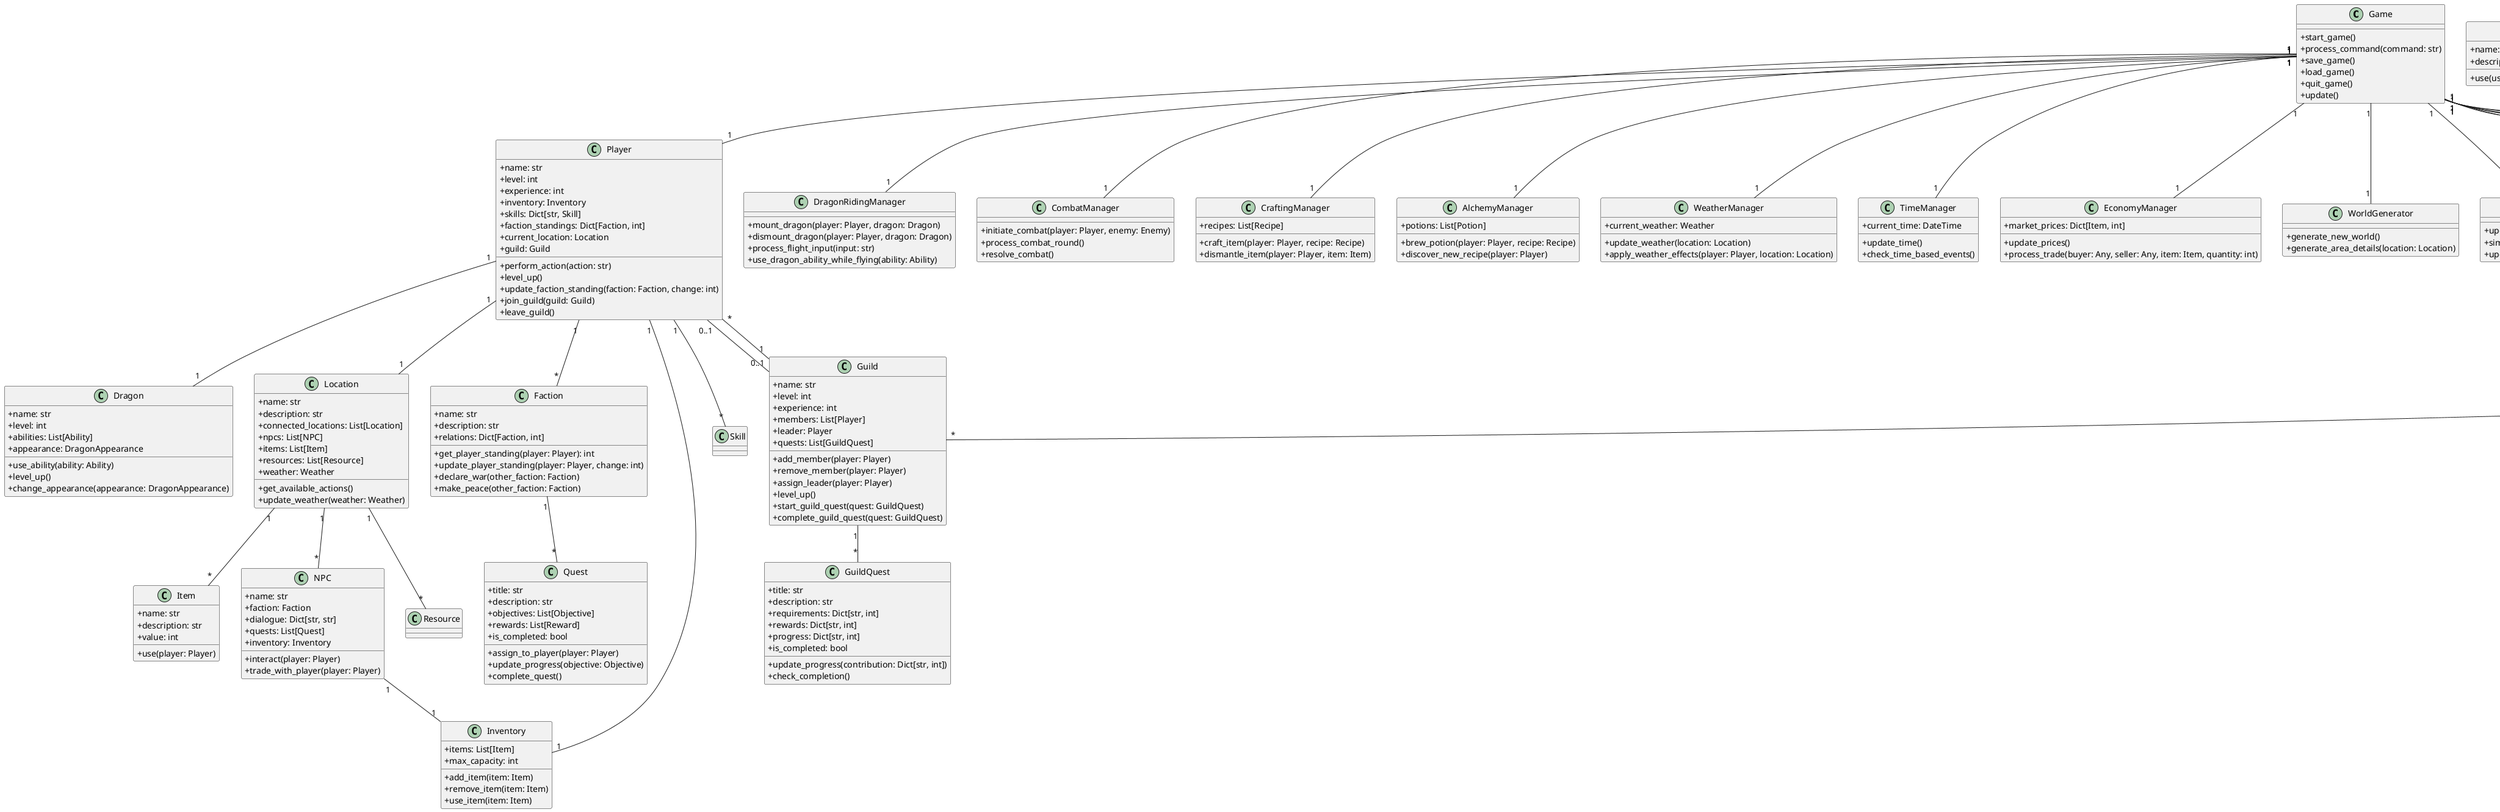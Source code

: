 @startuml
skinparam classAttributeIconSize 0

class Game {
  +start_game()
  +process_command(command: str)
  +save_game()
  +load_game()
  +quit_game()
  +update()
}

class Player {
  +name: str
  +level: int
  +experience: int
  +inventory: Inventory
  +skills: Dict[str, Skill]
  +faction_standings: Dict[Faction, int]
  +current_location: Location
  +guild: Guild
  +perform_action(action: str)
  +level_up()
  +update_faction_standing(faction: Faction, change: int)
  +join_guild(guild: Guild)
  +leave_guild()
}

class Dragon {
  +name: str
  +level: int
  +abilities: List[Ability]
  +appearance: DragonAppearance
  +use_ability(ability: Ability)
  +level_up()
  +change_appearance(appearance: DragonAppearance)
}

class DragonRidingManager {
  +mount_dragon(player: Player, dragon: Dragon)
  +dismount_dragon(player: Player, dragon: Dragon)
  +process_flight_input(input: str)
  +use_dragon_ability_while_flying(ability: Ability)
}

class Location {
  +name: str
  +description: str
  +connected_locations: List[Location]
  +npcs: List[NPC]
  +items: List[Item]
  +resources: List[Resource]
  +weather: Weather
  +get_available_actions()
  +update_weather(weather: Weather)
}

class Faction {
  +name: str
  +description: str
  +relations: Dict[Faction, int]
  +get_player_standing(player: Player): int
  +update_player_standing(player: Player, change: int)
  +declare_war(other_faction: Faction)
  +make_peace(other_faction: Faction)
}

class Quest {
  +title: str
  +description: str
  +objectives: List[Objective]
  +rewards: List[Reward]
  +is_completed: bool
  +assign_to_player(player: Player)
  +update_progress(objective: Objective)
  +complete_quest()
}

class Inventory {
  +items: List[Item]
  +max_capacity: int
  +add_item(item: Item)
  +remove_item(item: Item)
  +use_item(item: Item)
}

class Item {
  +name: str
  +description: str
  +value: int
  +use(player: Player)
}

class Ability {
  +name: str
  +description: str
  +use(user: Any, target: Any)
}

class NPC {
  +name: str
  +faction: Faction
  +dialogue: Dict[str, str]
  +quests: List[Quest]
  +inventory: Inventory
  +interact(player: Player)
  +trade_with_player(player: Player)
}

class CombatManager {
  +initiate_combat(player: Player, enemy: Enemy)
  +process_combat_round()
  +resolve_combat()
}

class CraftingManager {
  +recipes: List[Recipe]
  +craft_item(player: Player, recipe: Recipe)
  +dismantle_item(player: Player, item: Item)
}

class AlchemyManager {
  +potions: List[Potion]
  +brew_potion(player: Player, recipe: Recipe)
  +discover_new_recipe(player: Player)
}

class WeatherManager {
  +current_weather: Weather
  +update_weather(location: Location)
  +apply_weather_effects(player: Player, location: Location)
}

class TimeManager {
  +current_time: DateTime
  +update_time()
  +check_time_based_events()
}

class EconomyManager {
  +market_prices: Dict[Item, int]
  +update_prices()
  +process_trade(buyer: Any, seller: Any, item: Item, quantity: int)
}

class WorldGenerator {
  +generate_new_world()
  +generate_area_details(location: Location)
}

class EcosystemManager {
  +update_ecosystem(location: Location)
  +simulate_wildlife_behavior()
  +update_plant_growth()
}

class FactionManager {
  +factions: List[Faction]
  +update_faction_relations()
  +process_faction_event(event: FactionEvent)
}

class SkillManager {
  +update_skill_experience(player: Player, skill: Skill, exp: int)
  +check_skill_level_up(player: Player, skill: Skill)
  +apply_skill_decay()
}

class StoryManager {
  +story_state: Dict[str, Any]
  +update_story_state(event: StoryEvent)
  +generate_dynamic_quest()
  +process_player_choice(choice: str)
}

class QuestManager {
  +available_quests: List[Quest]
  +active_quests: List[Quest]
  +generate_quest(context: Dict[str, Any])
  +update_quest_progress(player: Player, quest: Quest)
}

class DialogueSystem {
  +initiate_dialogue(player: Player, npc: NPC)
  +process_dialogue_choice(choice: str)
}

class UIManager {
  +current_interface: Interface
  +update_display()
  +handle_user_input(input: str)
}

class Guild {
  +name: str
  +level: int
  +experience: int
  +members: List[Player]
  +leader: Player
  +quests: List[GuildQuest]
  +add_member(player: Player)
  +remove_member(player: Player)
  +assign_leader(player: Player)
  +level_up()
  +start_guild_quest(quest: GuildQuest)
  +complete_guild_quest(quest: GuildQuest)
}

class GuildQuest {
  +title: str
  +description: str
  +requirements: Dict[str, int]
  +rewards: Dict[str, int]
  +progress: Dict[str, int]
  +is_completed: bool
  +update_progress(contribution: Dict[str, int])
  +check_completion()
}

class GuildManager {
  +guilds: List[Guild]
  +create_guild(name: str, leader: Player): Guild
  +disband_guild(guild: Guild)
  +process_join_request(player: Player, guild: Guild)
  +generate_guild_quests(guild: Guild): List[GuildQuest]
  +update_guild_rankings()
}

Game "1" -- "1" Player
Game "1" -- "1" DragonRidingManager
Game "1" -- "1" CombatManager
Game "1" -- "1" CraftingManager
Game "1" -- "1" AlchemyManager
Game "1" -- "1" WeatherManager
Game "1" -- "1" TimeManager
Game "1" -- "1" EconomyManager
Game "1" -- "1" WorldGenerator
Game "1" -- "1" EcosystemManager
Game "1" -- "1" FactionManager
Game "1" -- "1" SkillManager
Game "1" -- "1" StoryManager
Game "1" -- "1" QuestManager
Game "1" -- "1" DialogueSystem
Game "1" -- "1" UIManager
Game "1" -- "1" GuildManager

Player "1" -- "1" Dragon
Player "1" -- "1" Inventory
Player "1" -- "1" Location
Player "1" -- "*" Faction
Player "1" -- "*" Skill
Faction "1" -- "*" Quest
Location "1" -- "*" NPC
Location "1" -- "*" Item
Location "1" -- "*" Resource
NPC "1" -- "1" Inventory

GuildManager "1" -- "*" Guild
Guild "1" -- "*" Player
Guild "1" -- "*" GuildQuest
Player "0..1" -- "0..1" Guild

@enduml
